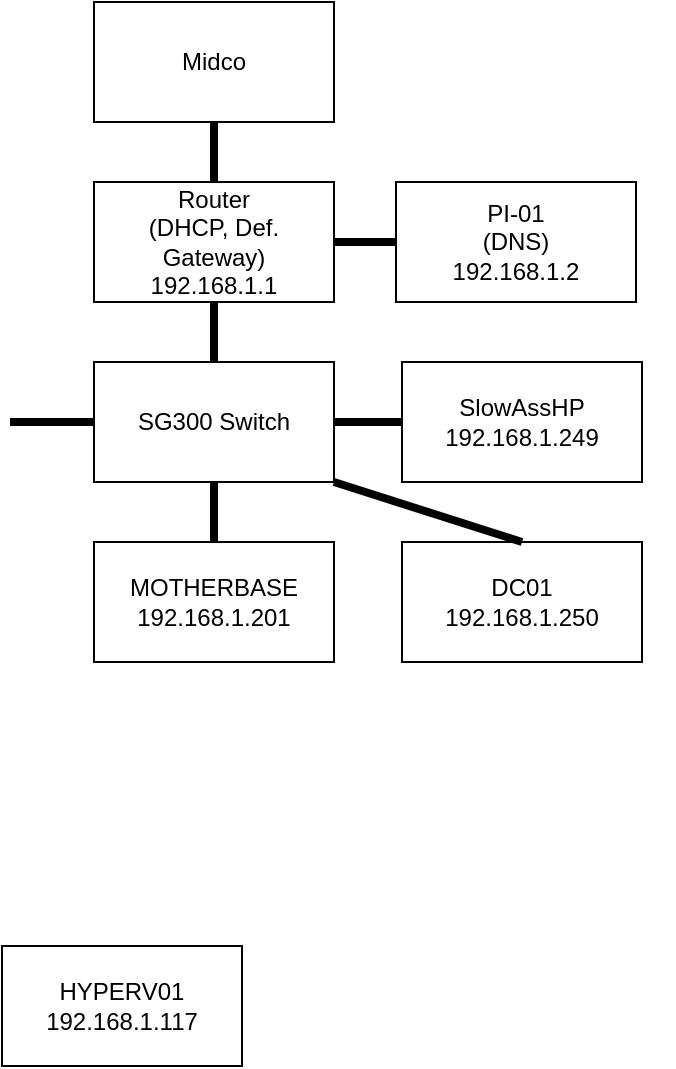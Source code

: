 <mxfile>
    <diagram id="ZlZxUqYzVOOaiIdk32MT" name="Page-1">
        <mxGraphModel dx="1714" dy="886" grid="0" gridSize="10" guides="1" tooltips="1" connect="1" arrows="1" fold="1" page="1" pageScale="1" pageWidth="1100" pageHeight="850" background="#FFFFFF" math="0" shadow="0">
            <root>
                <mxCell id="0"/>
                <mxCell id="1" parent="0"/>
                <mxCell id="BoPHo_X-6VkHfOXLUw6e-5" value="" style="group" parent="1" vertex="1" connectable="0">
                    <mxGeometry x="470" y="120" width="290" height="330" as="geometry"/>
                </mxCell>
                <mxCell id="VaQZiIwi53ZDD21OUIRq-1" value="" style="group" parent="BoPHo_X-6VkHfOXLUw6e-5" vertex="1" connectable="0">
                    <mxGeometry width="290" height="150" as="geometry"/>
                </mxCell>
                <mxCell id="AtH_D0fYJWxPFJwmxlsa-1" value="Midco" style="rounded=0;whiteSpace=wrap;html=1;fontFamily=Helvetica;" parent="VaQZiIwi53ZDD21OUIRq-1" vertex="1">
                    <mxGeometry width="120" height="60" as="geometry"/>
                </mxCell>
                <mxCell id="AtH_D0fYJWxPFJwmxlsa-2" value="Router&lt;br&gt;(DHCP, Def. Gateway)&lt;br&gt;192.168.1.1" style="rounded=0;whiteSpace=wrap;html=1;fontFamily=Helvetica;" parent="VaQZiIwi53ZDD21OUIRq-1" vertex="1">
                    <mxGeometry y="90" width="120" height="60" as="geometry"/>
                </mxCell>
                <mxCell id="AtH_D0fYJWxPFJwmxlsa-3" value="PI-01&lt;br&gt;(DNS)&lt;br&gt;192.168.1.2" style="rounded=0;whiteSpace=wrap;html=1;fontFamily=Helvetica;" parent="VaQZiIwi53ZDD21OUIRq-1" vertex="1">
                    <mxGeometry x="151" y="90" width="120" height="60" as="geometry"/>
                </mxCell>
                <mxCell id="AtH_D0fYJWxPFJwmxlsa-4" value="" style="endArrow=none;html=1;rounded=0;fontFamily=Helvetica;entryX=0.5;entryY=1;entryDx=0;entryDy=0;strokeWidth=4;" parent="VaQZiIwi53ZDD21OUIRq-1" target="AtH_D0fYJWxPFJwmxlsa-1" edge="1">
                    <mxGeometry width="50" height="50" relative="1" as="geometry">
                        <mxPoint x="60" y="90" as="sourcePoint"/>
                        <mxPoint x="110" y="300" as="targetPoint"/>
                    </mxGeometry>
                </mxCell>
                <mxCell id="AtH_D0fYJWxPFJwmxlsa-5" value="" style="endArrow=none;html=1;rounded=0;fontFamily=Helvetica;entryX=1;entryY=0.5;entryDx=0;entryDy=0;strokeWidth=4;exitX=0;exitY=0.5;exitDx=0;exitDy=0;" parent="VaQZiIwi53ZDD21OUIRq-1" source="AtH_D0fYJWxPFJwmxlsa-3" target="AtH_D0fYJWxPFJwmxlsa-2" edge="1">
                    <mxGeometry width="50" height="50" relative="1" as="geometry">
                        <mxPoint x="160" y="160" as="sourcePoint"/>
                        <mxPoint x="70" y="70" as="targetPoint"/>
                    </mxGeometry>
                </mxCell>
                <mxCell id="BoPHo_X-6VkHfOXLUw6e-1" value="" style="endArrow=none;html=1;rounded=0;fontFamily=Helvetica;strokeWidth=4;exitX=0.5;exitY=1;exitDx=0;exitDy=0;entryX=0.5;entryY=0;entryDx=0;entryDy=0;" parent="BoPHo_X-6VkHfOXLUw6e-5" source="AtH_D0fYJWxPFJwmxlsa-2" target="BoPHo_X-6VkHfOXLUw6e-2" edge="1">
                    <mxGeometry width="50" height="50" relative="1" as="geometry">
                        <mxPoint x="180" y="130" as="sourcePoint"/>
                        <mxPoint x="193" y="247" as="targetPoint"/>
                    </mxGeometry>
                </mxCell>
                <mxCell id="BoPHo_X-6VkHfOXLUw6e-2" value="SG300 Switch" style="rounded=0;whiteSpace=wrap;html=1;fontFamily=Helvetica;" parent="BoPHo_X-6VkHfOXLUw6e-5" vertex="1">
                    <mxGeometry y="180" width="120" height="60" as="geometry"/>
                </mxCell>
                <mxCell id="BoPHo_X-6VkHfOXLUw6e-3" value="" style="endArrow=none;html=1;rounded=0;fontFamily=Helvetica;strokeWidth=4;exitX=0.5;exitY=1;exitDx=0;exitDy=0;entryX=0.5;entryY=0;entryDx=0;entryDy=0;" parent="BoPHo_X-6VkHfOXLUw6e-5" source="BoPHo_X-6VkHfOXLUw6e-2" target="BoPHo_X-6VkHfOXLUw6e-4" edge="1">
                    <mxGeometry width="50" height="50" relative="1" as="geometry">
                        <mxPoint x="70" y="160" as="sourcePoint"/>
                        <mxPoint x="143" y="252" as="targetPoint"/>
                    </mxGeometry>
                </mxCell>
                <mxCell id="BoPHo_X-6VkHfOXLUw6e-4" value="MOTHERBASE&lt;br&gt;192.168.1.201" style="rounded=0;whiteSpace=wrap;html=1;fontFamily=Helvetica;" parent="BoPHo_X-6VkHfOXLUw6e-5" vertex="1">
                    <mxGeometry y="270" width="120" height="60" as="geometry"/>
                </mxCell>
                <mxCell id="BoPHo_X-6VkHfOXLUw6e-6" value="SlowAssHP&lt;br&gt;192.168.1.249" style="rounded=0;whiteSpace=wrap;html=1;fontFamily=Helvetica;" parent="BoPHo_X-6VkHfOXLUw6e-5" vertex="1">
                    <mxGeometry x="154" y="180" width="120" height="60" as="geometry"/>
                </mxCell>
                <mxCell id="BoPHo_X-6VkHfOXLUw6e-8" value="DC01&lt;br&gt;192.168.1.250" style="rounded=0;whiteSpace=wrap;html=1;fontFamily=Helvetica;" parent="BoPHo_X-6VkHfOXLUw6e-5" vertex="1">
                    <mxGeometry x="154" y="270" width="120" height="60" as="geometry"/>
                </mxCell>
                <mxCell id="BoPHo_X-6VkHfOXLUw6e-10" value="" style="endArrow=none;html=1;rounded=0;fontFamily=Helvetica;strokeWidth=4;exitX=1;exitY=1;exitDx=0;exitDy=0;entryX=0.5;entryY=0;entryDx=0;entryDy=0;" parent="BoPHo_X-6VkHfOXLUw6e-5" source="BoPHo_X-6VkHfOXLUw6e-2" target="BoPHo_X-6VkHfOXLUw6e-8" edge="1">
                    <mxGeometry width="50" height="50" relative="1" as="geometry">
                        <mxPoint x="70" y="250" as="sourcePoint"/>
                        <mxPoint x="70" y="280" as="targetPoint"/>
                    </mxGeometry>
                </mxCell>
                <mxCell id="BoPHo_X-6VkHfOXLUw6e-11" value="" style="endArrow=none;html=1;rounded=0;fontFamily=Helvetica;strokeWidth=4;exitX=1;exitY=0.5;exitDx=0;exitDy=0;entryX=0;entryY=0.5;entryDx=0;entryDy=0;" parent="BoPHo_X-6VkHfOXLUw6e-5" source="BoPHo_X-6VkHfOXLUw6e-2" target="BoPHo_X-6VkHfOXLUw6e-6" edge="1">
                    <mxGeometry width="50" height="50" relative="1" as="geometry">
                        <mxPoint x="100" y="250" as="sourcePoint"/>
                        <mxPoint x="224" y="280" as="targetPoint"/>
                    </mxGeometry>
                </mxCell>
                <mxCell id="BoPHo_X-6VkHfOXLUw6e-7" value="HYPERV01&lt;br&gt;192.168.1.117" style="rounded=0;whiteSpace=wrap;html=1;fontFamily=Helvetica;" parent="1" vertex="1">
                    <mxGeometry x="424" y="592" width="120" height="60" as="geometry"/>
                </mxCell>
                <mxCell id="2" value="" style="endArrow=none;html=1;rounded=0;fontFamily=Helvetica;strokeWidth=4;exitX=0;exitY=0.5;exitDx=0;exitDy=0;" edge="1" parent="1" source="BoPHo_X-6VkHfOXLUw6e-2">
                    <mxGeometry width="50" height="50" relative="1" as="geometry">
                        <mxPoint x="600" y="370" as="sourcePoint"/>
                        <mxPoint x="428" y="330" as="targetPoint"/>
                    </mxGeometry>
                </mxCell>
            </root>
        </mxGraphModel>
    </diagram>
</mxfile>